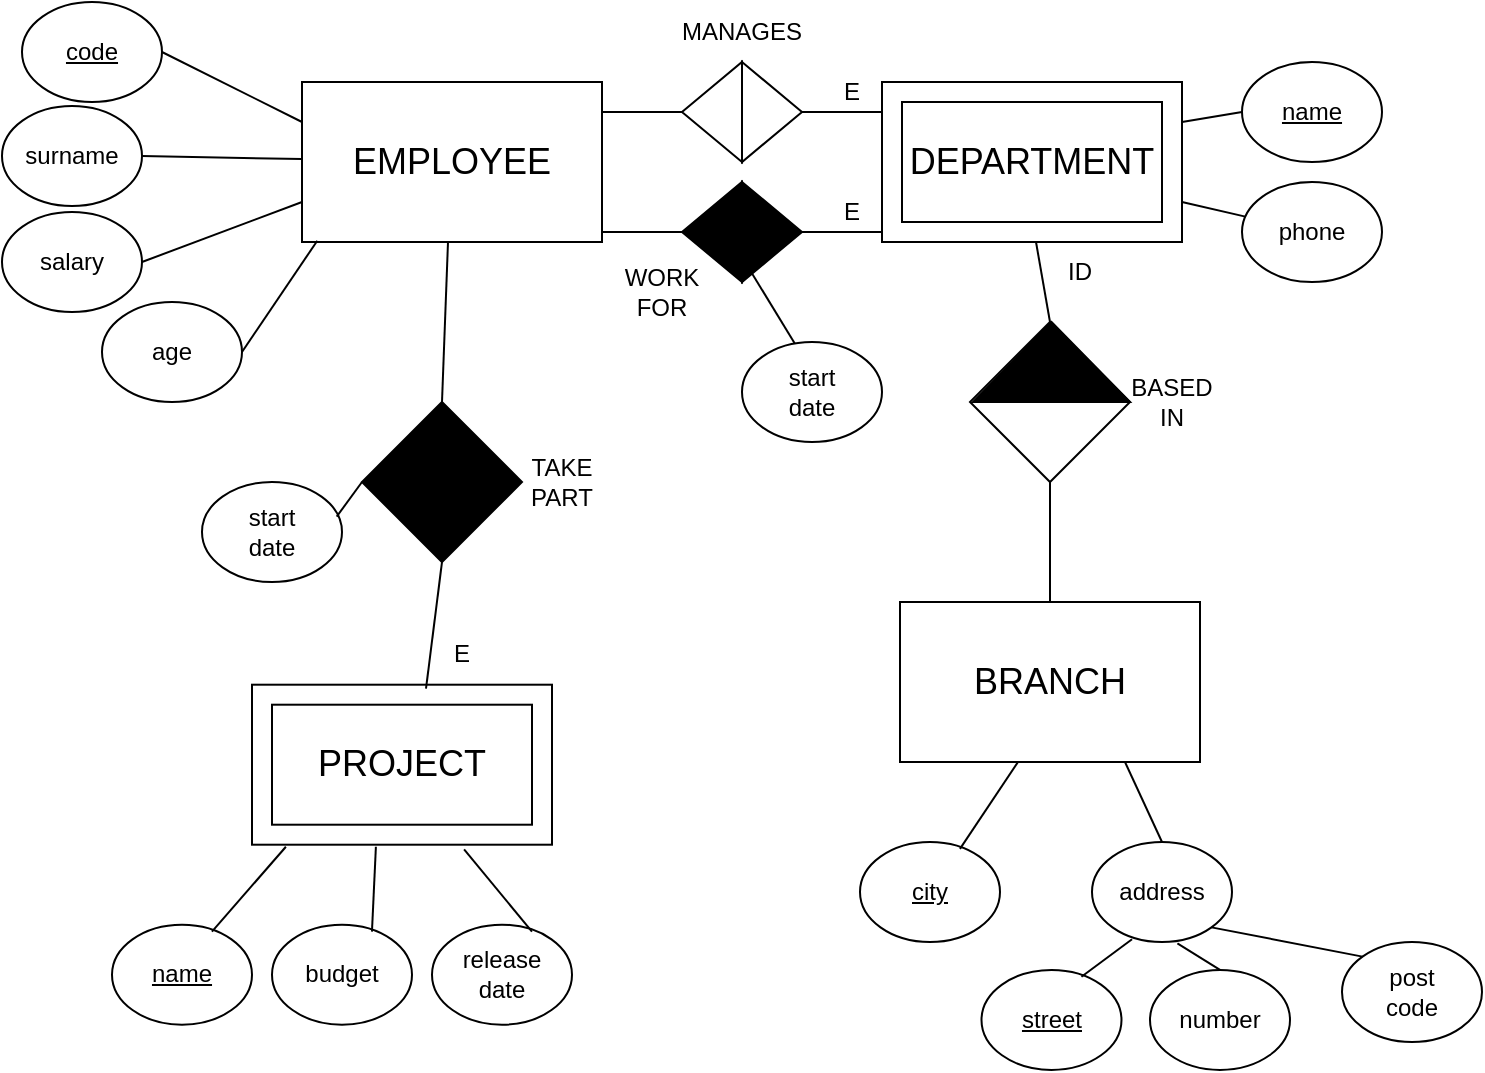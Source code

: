 <mxfile version="20.3.0" type="device"><diagram name="Página-1" id="rX1YzB346VphcjRjnug3"><mxGraphModel dx="1929" dy="785" grid="1" gridSize="10" guides="1" tooltips="1" connect="1" arrows="1" fold="1" page="1" pageScale="1" pageWidth="827" pageHeight="1169" math="0" shadow="0"><root><mxCell id="0"/><mxCell id="1" parent="0"/><mxCell id="3qOpGYFH5oxsdP-UGP8--1" value="&lt;span style=&quot;font-size: 18px;&quot;&gt;EMPLOYEE&lt;/span&gt;" style="rounded=0;whiteSpace=wrap;html=1;" parent="1" vertex="1"><mxGeometry x="50" y="130" width="150" height="80" as="geometry"/></mxCell><mxCell id="3qOpGYFH5oxsdP-UGP8--2" value="&lt;u&gt;code&lt;/u&gt;" style="ellipse;whiteSpace=wrap;html=1;" parent="1" vertex="1"><mxGeometry x="-90" y="90" width="70" height="50" as="geometry"/></mxCell><mxCell id="3qOpGYFH5oxsdP-UGP8--3" value="" style="endArrow=none;html=1;rounded=0;entryX=0;entryY=0.25;entryDx=0;entryDy=0;exitX=1;exitY=0.5;exitDx=0;exitDy=0;" parent="1" source="3qOpGYFH5oxsdP-UGP8--2" target="3qOpGYFH5oxsdP-UGP8--1" edge="1"><mxGeometry width="50" height="50" relative="1" as="geometry"><mxPoint x="370" y="250" as="sourcePoint"/><mxPoint x="420" y="200" as="targetPoint"/></mxGeometry></mxCell><mxCell id="3qOpGYFH5oxsdP-UGP8--4" value="surname" style="ellipse;whiteSpace=wrap;html=1;" parent="1" vertex="1"><mxGeometry x="-100" y="142" width="70" height="50" as="geometry"/></mxCell><mxCell id="3qOpGYFH5oxsdP-UGP8--5" value="" style="endArrow=none;html=1;rounded=0;exitX=1;exitY=0.5;exitDx=0;exitDy=0;" parent="1" source="3qOpGYFH5oxsdP-UGP8--4" target="3qOpGYFH5oxsdP-UGP8--1" edge="1"><mxGeometry width="50" height="50" relative="1" as="geometry"><mxPoint x="450" y="250" as="sourcePoint"/><mxPoint x="189" y="210" as="targetPoint"/></mxGeometry></mxCell><mxCell id="3qOpGYFH5oxsdP-UGP8--7" value="PEL·LÍCULA" style="rounded=0;whiteSpace=wrap;html=1;shadow=0;glass=0;" parent="1" vertex="1"><mxGeometry x="340" y="130" width="150" height="80" as="geometry"/></mxCell><mxCell id="3qOpGYFH5oxsdP-UGP8--8" value="&lt;u&gt;name&lt;/u&gt;" style="ellipse;whiteSpace=wrap;html=1;" parent="1" vertex="1"><mxGeometry x="520" y="120" width="70" height="50" as="geometry"/></mxCell><mxCell id="3qOpGYFH5oxsdP-UGP8--9" value="" style="endArrow=none;html=1;rounded=0;entryX=1;entryY=0.25;entryDx=0;entryDy=0;exitX=0;exitY=0.5;exitDx=0;exitDy=0;" parent="1" source="3qOpGYFH5oxsdP-UGP8--8" target="3qOpGYFH5oxsdP-UGP8--7" edge="1"><mxGeometry width="50" height="50" relative="1" as="geometry"><mxPoint x="660" y="250" as="sourcePoint"/><mxPoint x="710" y="200" as="targetPoint"/></mxGeometry></mxCell><mxCell id="8f0ef6LYHRjr9DAGwmMu-3" value="phone" style="ellipse;whiteSpace=wrap;html=1;" parent="1" vertex="1"><mxGeometry x="520" y="180" width="70" height="50" as="geometry"/></mxCell><mxCell id="8f0ef6LYHRjr9DAGwmMu-7" value="&lt;span style=&quot;font-size: 18px;&quot;&gt;DEPARTMENT&lt;/span&gt;" style="rounded=0;whiteSpace=wrap;html=1;shadow=0;glass=0;" parent="1" vertex="1"><mxGeometry x="350" y="140" width="130" height="60" as="geometry"/></mxCell><mxCell id="8f0ef6LYHRjr9DAGwmMu-8" value="" style="triangle;whiteSpace=wrap;html=1;fillColor=#FFFFFF;" parent="1" vertex="1"><mxGeometry x="270" y="120" width="30" height="50" as="geometry"/></mxCell><mxCell id="8f0ef6LYHRjr9DAGwmMu-9" value="" style="triangle;whiteSpace=wrap;html=1;direction=west;" parent="1" vertex="1"><mxGeometry x="240" y="120" width="30" height="50" as="geometry"/></mxCell><mxCell id="8f0ef6LYHRjr9DAGwmMu-11" value="" style="endArrow=none;html=1;rounded=0;entryX=1;entryY=0.5;entryDx=0;entryDy=0;exitX=1;exitY=0.5;exitDx=0;exitDy=0;" parent="1" target="8f0ef6LYHRjr9DAGwmMu-9" edge="1"><mxGeometry width="50" height="50" relative="1" as="geometry"><mxPoint x="200" y="145" as="sourcePoint"/><mxPoint x="250" y="105" as="targetPoint"/></mxGeometry></mxCell><mxCell id="8f0ef6LYHRjr9DAGwmMu-13" value="" style="endArrow=none;html=1;rounded=0;entryX=0;entryY=0.5;entryDx=0;entryDy=0;exitX=1;exitY=0.5;exitDx=0;exitDy=0;" parent="1" source="8f0ef6LYHRjr9DAGwmMu-8" edge="1"><mxGeometry width="50" height="50" relative="1" as="geometry"><mxPoint x="300" y="144.5" as="sourcePoint"/><mxPoint x="340" y="145" as="targetPoint"/></mxGeometry></mxCell><mxCell id="8f0ef6LYHRjr9DAGwmMu-18" value="MANAGES" style="text;html=1;strokeColor=none;fillColor=none;align=center;verticalAlign=middle;whiteSpace=wrap;rounded=0;" parent="1" vertex="1"><mxGeometry x="240" y="90" width="60" height="30" as="geometry"/></mxCell><mxCell id="QtF_RUuRU6wrgdeBNQNb-1" value="E" style="text;html=1;strokeColor=none;fillColor=none;align=center;verticalAlign=middle;whiteSpace=wrap;rounded=0;" parent="1" vertex="1"><mxGeometry x="310" y="120" width="30" height="30" as="geometry"/></mxCell><mxCell id="H28ueGh817eNsOQWSDlH-2" value="" style="endArrow=none;html=1;rounded=0;exitX=1;exitY=0.75;exitDx=0;exitDy=0;" parent="1" source="3qOpGYFH5oxsdP-UGP8--7" target="8f0ef6LYHRjr9DAGwmMu-3" edge="1"><mxGeometry width="50" height="50" relative="1" as="geometry"><mxPoint x="510" y="210" as="sourcePoint"/><mxPoint x="560" y="160" as="targetPoint"/></mxGeometry></mxCell><mxCell id="NXtxIBNgorHsH92lnzqK-1" value="&lt;span style=&quot;font-size: 18px;&quot;&gt;BRANCH&lt;/span&gt;" style="rounded=0;whiteSpace=wrap;html=1;" parent="1" vertex="1"><mxGeometry x="349" y="390" width="150" height="80" as="geometry"/></mxCell><mxCell id="NXtxIBNgorHsH92lnzqK-2" value="&lt;u&gt;city&lt;/u&gt;" style="ellipse;whiteSpace=wrap;html=1;" parent="1" vertex="1"><mxGeometry x="329" y="510" width="70" height="50" as="geometry"/></mxCell><mxCell id="NXtxIBNgorHsH92lnzqK-3" value="" style="endArrow=none;html=1;rounded=0;entryX=0.394;entryY=0.998;entryDx=0;entryDy=0;entryPerimeter=0;exitX=0.714;exitY=0.069;exitDx=0;exitDy=0;exitPerimeter=0;" parent="1" source="NXtxIBNgorHsH92lnzqK-2" target="NXtxIBNgorHsH92lnzqK-1" edge="1"><mxGeometry width="50" height="50" relative="1" as="geometry"><mxPoint x="669" y="510" as="sourcePoint"/><mxPoint x="719" y="460" as="targetPoint"/></mxGeometry></mxCell><mxCell id="NXtxIBNgorHsH92lnzqK-4" value="start &lt;br&gt;date" style="ellipse;whiteSpace=wrap;html=1;" parent="1" vertex="1"><mxGeometry x="270" y="260" width="70" height="50" as="geometry"/></mxCell><mxCell id="NXtxIBNgorHsH92lnzqK-5" value="" style="endArrow=none;html=1;rounded=0;exitX=0.377;exitY=0.015;exitDx=0;exitDy=0;exitPerimeter=0;entryX=0;entryY=0.75;entryDx=0;entryDy=0;" parent="1" source="NXtxIBNgorHsH92lnzqK-4" target="NXtxIBNgorHsH92lnzqK-31" edge="1"><mxGeometry width="50" height="50" relative="1" as="geometry"><mxPoint x="600" y="260" as="sourcePoint"/><mxPoint x="285.596" y="220" as="targetPoint"/></mxGeometry></mxCell><mxCell id="NXtxIBNgorHsH92lnzqK-6" value="PEL·LÍCULA" style="rounded=0;whiteSpace=wrap;html=1;shadow=0;glass=0;" parent="1" vertex="1"><mxGeometry x="25" y="431.35" width="150" height="80" as="geometry"/></mxCell><mxCell id="NXtxIBNgorHsH92lnzqK-7" value="&lt;u&gt;name&lt;/u&gt;" style="ellipse;whiteSpace=wrap;html=1;" parent="1" vertex="1"><mxGeometry x="-45" y="551.35" width="70" height="50" as="geometry"/></mxCell><mxCell id="NXtxIBNgorHsH92lnzqK-8" value="" style="endArrow=none;html=1;rounded=0;entryX=0.113;entryY=1.013;entryDx=0;entryDy=0;entryPerimeter=0;exitX=0.714;exitY=0.069;exitDx=0;exitDy=0;exitPerimeter=0;" parent="1" source="NXtxIBNgorHsH92lnzqK-7" target="NXtxIBNgorHsH92lnzqK-6" edge="1"><mxGeometry width="50" height="50" relative="1" as="geometry"><mxPoint x="345" y="551.35" as="sourcePoint"/><mxPoint x="395" y="501.35" as="targetPoint"/></mxGeometry></mxCell><mxCell id="NXtxIBNgorHsH92lnzqK-9" value="budget" style="ellipse;whiteSpace=wrap;html=1;" parent="1" vertex="1"><mxGeometry x="35" y="551.35" width="70" height="50" as="geometry"/></mxCell><mxCell id="NXtxIBNgorHsH92lnzqK-10" value="" style="endArrow=none;html=1;rounded=0;entryX=0.413;entryY=1.013;entryDx=0;entryDy=0;entryPerimeter=0;exitX=0.714;exitY=0.069;exitDx=0;exitDy=0;exitPerimeter=0;" parent="1" source="NXtxIBNgorHsH92lnzqK-9" target="NXtxIBNgorHsH92lnzqK-6" edge="1"><mxGeometry width="50" height="50" relative="1" as="geometry"><mxPoint x="375" y="551.35" as="sourcePoint"/><mxPoint x="114" y="511.35" as="targetPoint"/></mxGeometry></mxCell><mxCell id="NXtxIBNgorHsH92lnzqK-12" value="release&lt;br&gt;date" style="ellipse;whiteSpace=wrap;html=1;" parent="1" vertex="1"><mxGeometry x="115" y="551.35" width="70" height="50" as="geometry"/></mxCell><mxCell id="NXtxIBNgorHsH92lnzqK-13" value="" style="endArrow=none;html=1;rounded=0;entryX=0.707;entryY=1.029;entryDx=0;entryDy=0;entryPerimeter=0;exitX=0.714;exitY=0.069;exitDx=0;exitDy=0;exitPerimeter=0;" parent="1" source="NXtxIBNgorHsH92lnzqK-12" target="NXtxIBNgorHsH92lnzqK-6" edge="1"><mxGeometry width="50" height="50" relative="1" as="geometry"><mxPoint x="455" y="551.35" as="sourcePoint"/><mxPoint x="194" y="511.35" as="targetPoint"/></mxGeometry></mxCell><mxCell id="NXtxIBNgorHsH92lnzqK-14" value="&lt;span style=&quot;font-size: 18px;&quot;&gt;PROJECT&lt;/span&gt;" style="rounded=0;whiteSpace=wrap;html=1;shadow=0;glass=0;" parent="1" vertex="1"><mxGeometry x="35" y="441.35" width="130" height="60" as="geometry"/></mxCell><mxCell id="NXtxIBNgorHsH92lnzqK-17" value="" style="endArrow=none;html=1;rounded=0;entryX=0.58;entryY=0.025;entryDx=0;entryDy=0;exitX=0.5;exitY=1;exitDx=0;exitDy=0;entryPerimeter=0;" parent="1" source="NXtxIBNgorHsH92lnzqK-21" target="NXtxIBNgorHsH92lnzqK-6" edge="1"><mxGeometry width="50" height="50" relative="1" as="geometry"><mxPoint x="114.67" y="410.0" as="sourcePoint"/><mxPoint x="25" y="470.85" as="targetPoint"/></mxGeometry></mxCell><mxCell id="NXtxIBNgorHsH92lnzqK-18" value="TAKE PART" style="text;html=1;strokeColor=none;fillColor=none;align=center;verticalAlign=middle;whiteSpace=wrap;rounded=0;" parent="1" vertex="1"><mxGeometry x="150" y="315" width="60" height="30" as="geometry"/></mxCell><mxCell id="NXtxIBNgorHsH92lnzqK-19" value="E" style="text;html=1;strokeColor=none;fillColor=none;align=center;verticalAlign=middle;whiteSpace=wrap;rounded=0;" parent="1" vertex="1"><mxGeometry x="115" y="401.35" width="30" height="30" as="geometry"/></mxCell><mxCell id="NXtxIBNgorHsH92lnzqK-21" value="" style="rhombus;whiteSpace=wrap;html=1;fillColor=#000000;" parent="1" vertex="1"><mxGeometry x="80" y="290" width="80" height="80" as="geometry"/></mxCell><mxCell id="NXtxIBNgorHsH92lnzqK-23" value="salary" style="ellipse;whiteSpace=wrap;html=1;" parent="1" vertex="1"><mxGeometry x="-100" y="195" width="70" height="50" as="geometry"/></mxCell><mxCell id="NXtxIBNgorHsH92lnzqK-24" value="" style="endArrow=none;html=1;rounded=0;exitX=1;exitY=0.5;exitDx=0;exitDy=0;" parent="1" source="NXtxIBNgorHsH92lnzqK-23" edge="1"><mxGeometry width="50" height="50" relative="1" as="geometry"><mxPoint x="460" y="260" as="sourcePoint"/><mxPoint x="50" y="190" as="targetPoint"/></mxGeometry></mxCell><mxCell id="NXtxIBNgorHsH92lnzqK-25" value="age" style="ellipse;whiteSpace=wrap;html=1;" parent="1" vertex="1"><mxGeometry x="-50" y="240" width="70" height="50" as="geometry"/></mxCell><mxCell id="NXtxIBNgorHsH92lnzqK-26" value="" style="endArrow=none;html=1;rounded=0;exitX=1;exitY=0.5;exitDx=0;exitDy=0;entryX=0.051;entryY=0.992;entryDx=0;entryDy=0;entryPerimeter=0;" parent="1" source="NXtxIBNgorHsH92lnzqK-25" target="3qOpGYFH5oxsdP-UGP8--1" edge="1"><mxGeometry width="50" height="50" relative="1" as="geometry"><mxPoint x="450" y="330" as="sourcePoint"/><mxPoint x="50" y="252.273" as="targetPoint"/></mxGeometry></mxCell><mxCell id="NXtxIBNgorHsH92lnzqK-27" value="" style="endArrow=none;html=1;rounded=0;entryX=0.5;entryY=0;entryDx=0;entryDy=0;exitX=0.5;exitY=1;exitDx=0;exitDy=0;" parent="1" target="NXtxIBNgorHsH92lnzqK-21" edge="1"><mxGeometry width="50" height="50" relative="1" as="geometry"><mxPoint x="123" y="210" as="sourcePoint"/><mxPoint x="115" y="273.35" as="targetPoint"/></mxGeometry></mxCell><mxCell id="NXtxIBNgorHsH92lnzqK-28" value="" style="rhombus;whiteSpace=wrap;html=1;fillColor=#FFFFFF;" parent="1" vertex="1"><mxGeometry x="384" y="250" width="80" height="80" as="geometry"/></mxCell><mxCell id="NXtxIBNgorHsH92lnzqK-29" value="ID" style="text;html=1;strokeColor=none;fillColor=none;align=center;verticalAlign=middle;whiteSpace=wrap;rounded=0;" parent="1" vertex="1"><mxGeometry x="424" y="210" width="30" height="30" as="geometry"/></mxCell><mxCell id="NXtxIBNgorHsH92lnzqK-30" value="" style="endArrow=none;html=1;rounded=0;entryX=0.5;entryY=0;entryDx=0;entryDy=0;" parent="1" target="NXtxIBNgorHsH92lnzqK-28" edge="1"><mxGeometry width="50" height="50" relative="1" as="geometry"><mxPoint x="417" y="210" as="sourcePoint"/><mxPoint x="409" y="253.35" as="targetPoint"/></mxGeometry></mxCell><mxCell id="NXtxIBNgorHsH92lnzqK-31" value="" style="triangle;whiteSpace=wrap;html=1;fillColor=#000000;" parent="1" vertex="1"><mxGeometry x="270" y="180" width="30" height="50" as="geometry"/></mxCell><mxCell id="NXtxIBNgorHsH92lnzqK-32" value="" style="triangle;whiteSpace=wrap;html=1;direction=west;fillColor=#000000;" parent="1" vertex="1"><mxGeometry x="240" y="180" width="30" height="50" as="geometry"/></mxCell><mxCell id="NXtxIBNgorHsH92lnzqK-33" value="" style="endArrow=none;html=1;rounded=0;entryX=1;entryY=0.5;entryDx=0;entryDy=0;exitX=1;exitY=0.5;exitDx=0;exitDy=0;" parent="1" target="NXtxIBNgorHsH92lnzqK-32" edge="1"><mxGeometry width="50" height="50" relative="1" as="geometry"><mxPoint x="200" y="205" as="sourcePoint"/><mxPoint x="250" y="165" as="targetPoint"/></mxGeometry></mxCell><mxCell id="NXtxIBNgorHsH92lnzqK-34" value="" style="endArrow=none;html=1;rounded=0;entryX=0;entryY=0.5;entryDx=0;entryDy=0;exitX=1;exitY=0.5;exitDx=0;exitDy=0;" parent="1" source="NXtxIBNgorHsH92lnzqK-31" edge="1"><mxGeometry width="50" height="50" relative="1" as="geometry"><mxPoint x="300" y="204.5" as="sourcePoint"/><mxPoint x="340" y="205" as="targetPoint"/></mxGeometry></mxCell><mxCell id="NXtxIBNgorHsH92lnzqK-35" value="WORK&lt;br&gt;FOR" style="text;html=1;strokeColor=none;fillColor=none;align=center;verticalAlign=middle;whiteSpace=wrap;rounded=0;" parent="1" vertex="1"><mxGeometry x="200" y="220" width="60" height="30" as="geometry"/></mxCell><mxCell id="NXtxIBNgorHsH92lnzqK-36" value="E" style="text;html=1;strokeColor=none;fillColor=none;align=center;verticalAlign=middle;whiteSpace=wrap;rounded=0;" parent="1" vertex="1"><mxGeometry x="310" y="180" width="30" height="30" as="geometry"/></mxCell><mxCell id="NXtxIBNgorHsH92lnzqK-37" value="BASED&lt;br&gt;IN" style="text;html=1;strokeColor=none;fillColor=none;align=center;verticalAlign=middle;whiteSpace=wrap;rounded=0;" parent="1" vertex="1"><mxGeometry x="455" y="275" width="60" height="30" as="geometry"/></mxCell><mxCell id="NXtxIBNgorHsH92lnzqK-38" value="" style="endArrow=none;html=1;rounded=0;entryX=0.5;entryY=0;entryDx=0;entryDy=0;exitX=0.5;exitY=1;exitDx=0;exitDy=0;" parent="1" source="NXtxIBNgorHsH92lnzqK-28" target="NXtxIBNgorHsH92lnzqK-1" edge="1"><mxGeometry width="50" height="50" relative="1" as="geometry"><mxPoint x="533" y="315" as="sourcePoint"/><mxPoint x="530" y="395" as="targetPoint"/></mxGeometry></mxCell><mxCell id="NXtxIBNgorHsH92lnzqK-39" value="address" style="ellipse;whiteSpace=wrap;html=1;" parent="1" vertex="1"><mxGeometry x="445" y="510" width="70" height="50" as="geometry"/></mxCell><mxCell id="NXtxIBNgorHsH92lnzqK-40" value="" style="endArrow=none;html=1;rounded=0;entryX=0.75;entryY=1;entryDx=0;entryDy=0;exitX=0.5;exitY=0;exitDx=0;exitDy=0;" parent="1" source="NXtxIBNgorHsH92lnzqK-39" target="NXtxIBNgorHsH92lnzqK-1" edge="1"><mxGeometry width="50" height="50" relative="1" as="geometry"><mxPoint x="764" y="510" as="sourcePoint"/><mxPoint x="503.1" y="469.84" as="targetPoint"/></mxGeometry></mxCell><mxCell id="NXtxIBNgorHsH92lnzqK-41" value="" style="triangle;whiteSpace=wrap;html=1;fillColor=#000000;direction=north;" parent="1" vertex="1"><mxGeometry x="385.5" y="250" width="78.5" height="40" as="geometry"/></mxCell><mxCell id="NXtxIBNgorHsH92lnzqK-42" value="start &lt;br&gt;date" style="ellipse;whiteSpace=wrap;html=1;" parent="1" vertex="1"><mxGeometry y="330" width="70" height="50" as="geometry"/></mxCell><mxCell id="NXtxIBNgorHsH92lnzqK-43" value="" style="endArrow=none;html=1;rounded=0;exitX=0.962;exitY=0.346;exitDx=0;exitDy=0;exitPerimeter=0;entryX=0;entryY=0.5;entryDx=0;entryDy=0;" parent="1" source="NXtxIBNgorHsH92lnzqK-42" target="NXtxIBNgorHsH92lnzqK-21" edge="1"><mxGeometry width="50" height="50" relative="1" as="geometry"><mxPoint x="265" y="351.35" as="sourcePoint"/><mxPoint x="35" y="333.85" as="targetPoint"/></mxGeometry></mxCell><mxCell id="NXtxIBNgorHsH92lnzqK-44" value="&lt;u&gt;street&lt;/u&gt;" style="ellipse;whiteSpace=wrap;html=1;" parent="1" vertex="1"><mxGeometry x="389.75" y="573.96" width="70" height="50" as="geometry"/></mxCell><mxCell id="NXtxIBNgorHsH92lnzqK-45" value="" style="endArrow=none;html=1;rounded=0;entryX=0.286;entryY=0.973;entryDx=0;entryDy=0;entryPerimeter=0;exitX=0.714;exitY=0.069;exitDx=0;exitDy=0;exitPerimeter=0;" parent="1" source="NXtxIBNgorHsH92lnzqK-44" target="NXtxIBNgorHsH92lnzqK-39" edge="1"><mxGeometry width="50" height="50" relative="1" as="geometry"><mxPoint x="774" y="623.96" as="sourcePoint"/><mxPoint x="470.95" y="585.0" as="targetPoint"/></mxGeometry></mxCell><mxCell id="NXtxIBNgorHsH92lnzqK-46" value="number" style="ellipse;whiteSpace=wrap;html=1;" parent="1" vertex="1"><mxGeometry x="474" y="573.96" width="70" height="50" as="geometry"/></mxCell><mxCell id="NXtxIBNgorHsH92lnzqK-47" value="" style="endArrow=none;html=1;rounded=0;entryX=0.61;entryY=1.013;entryDx=0;entryDy=0;entryPerimeter=0;exitX=0.5;exitY=0;exitDx=0;exitDy=0;" parent="1" source="NXtxIBNgorHsH92lnzqK-46" target="NXtxIBNgorHsH92lnzqK-39" edge="1"><mxGeometry width="50" height="50" relative="1" as="geometry"><mxPoint x="804" y="623.96" as="sourcePoint"/><mxPoint x="515.95" y="585.0" as="targetPoint"/></mxGeometry></mxCell><mxCell id="NXtxIBNgorHsH92lnzqK-48" value="post&lt;br&gt;code" style="ellipse;whiteSpace=wrap;html=1;" parent="1" vertex="1"><mxGeometry x="570" y="560" width="70" height="50" as="geometry"/></mxCell><mxCell id="NXtxIBNgorHsH92lnzqK-49" value="" style="endArrow=none;html=1;rounded=0;entryX=1;entryY=1;entryDx=0;entryDy=0;exitX=0;exitY=0;exitDx=0;exitDy=0;" parent="1" source="NXtxIBNgorHsH92lnzqK-48" target="NXtxIBNgorHsH92lnzqK-39" edge="1"><mxGeometry width="50" height="50" relative="1" as="geometry"><mxPoint x="884" y="623.96" as="sourcePoint"/><mxPoint x="560.05" y="586.28" as="targetPoint"/></mxGeometry></mxCell></root></mxGraphModel></diagram></mxfile>